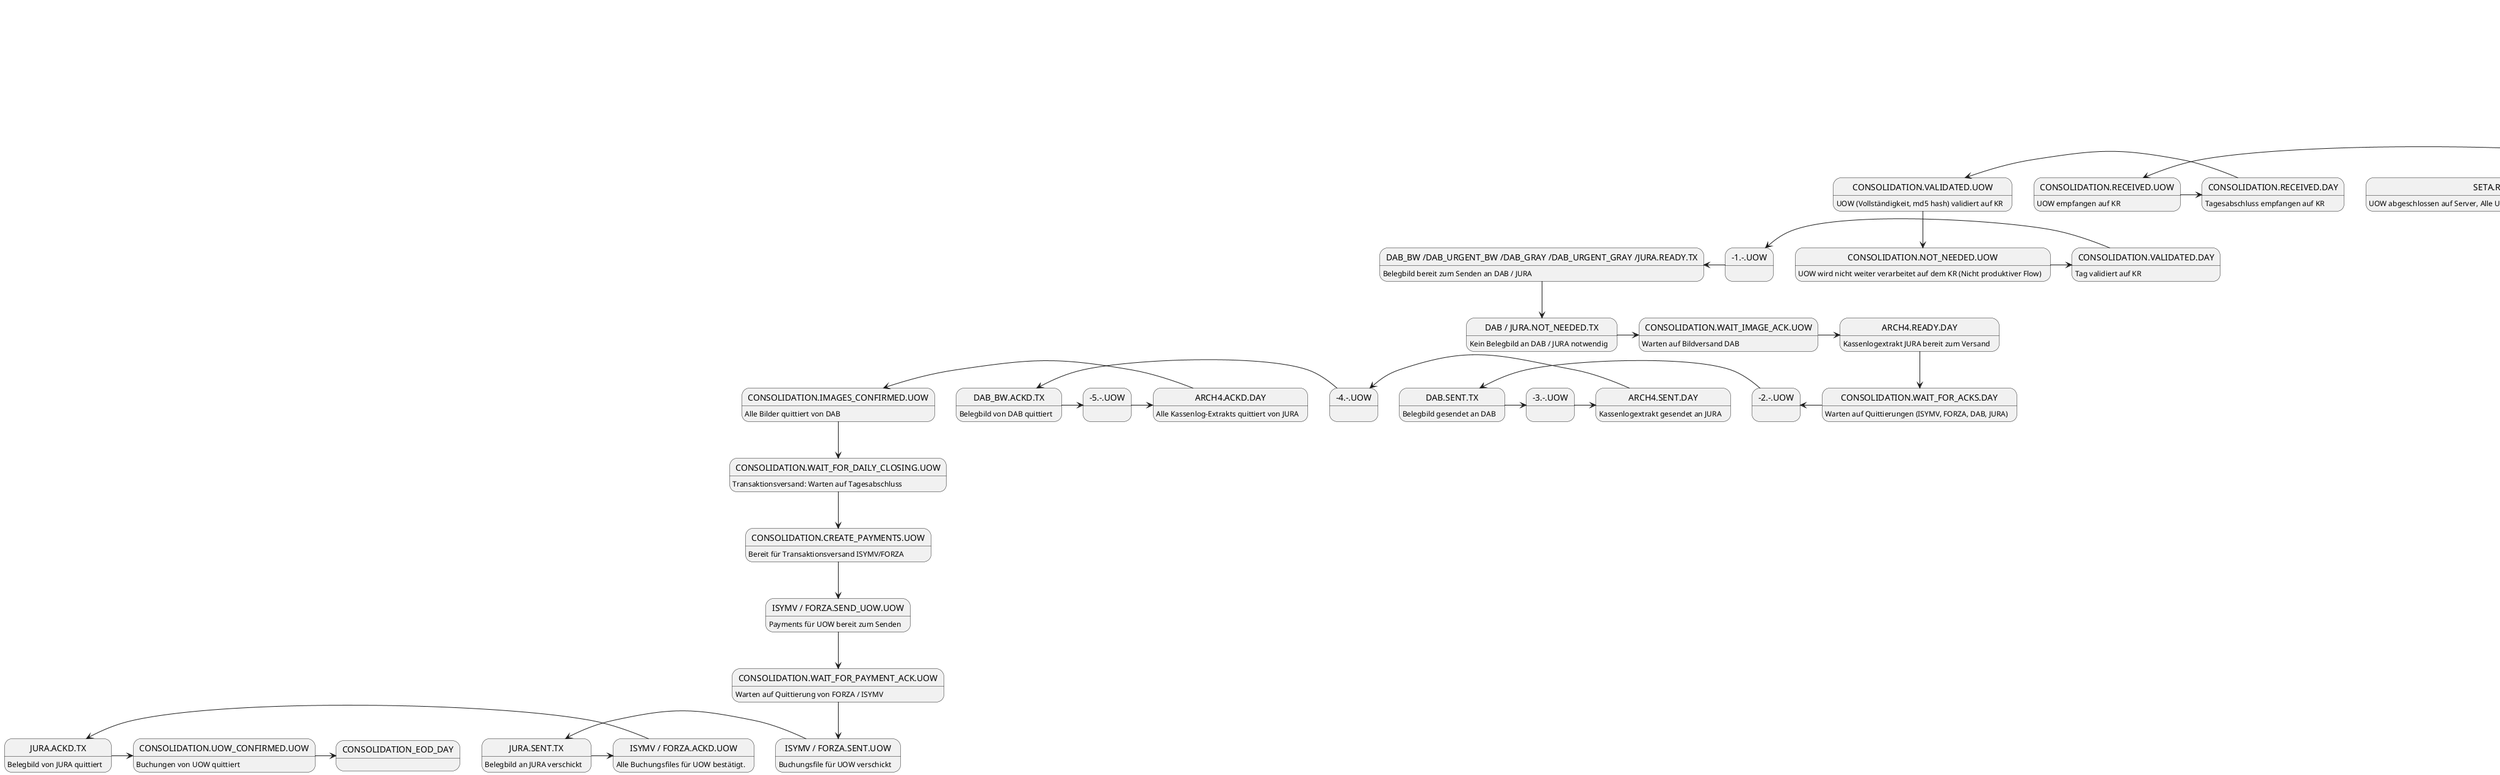 @startuml
PROCESS_STATUS_DAY_UOW_TX -right-> SETA_OPENED_DAY
PROCESS_STATUS_DAY_UOW_TX : Bedeutung
state "PROCESS.STATUS.DAY / UOW / TX" as PROCESS_STATUS_DAY_UOW_TX
SETA_OPENED_DAY -left-> CETA_OPENED_UOW
SETA_OPENED_DAY : Tag eröffnet auf Server
state "SETA.OPENED.DAY" as SETA_OPENED_DAY
CETA_OPENED_UOW -down-> CETA_CLOSED_UOW
CETA_OPENED_UOW : UOW eröffnet auf Client
state "CETA.OPENED.UOW" as CETA_OPENED_UOW
CETA_CLOSED_UOW -down-> SETA_NABA_UOW
CETA_CLOSED_UOW : UOW abgeschlossen auf Client (Stapelabschluss, Ende Programm)
state "CETA.CLOSED.UOW" as CETA_CLOSED_UOW
SETA_NABA_UOW -right-> SETA_NABA_DAY
SETA_NABA_UOW : UOW abgeschlossen auf Server, NABA ausstehend
state "SETA.NABA.UOW" as SETA_NABA_UOW
SETA_NABA_DAY -left-> SETA_READY_UOW
SETA_NABA_DAY : Tag abgeschlossen auf Server, NABA ausstehend
state "SETA.NABA.DAY" as SETA_NABA_DAY
SETA_READY_UOW -right-> SETA_READY_DAY
SETA_READY_UOW : UOW abgeschlossen auf Server, Alle UOW-Daten bereit, werden gesendet an KR
state "SETA.READY.UOW" as SETA_READY_UOW
SETA_READY_DAY -left-> CONSOLIDATION_RECEIVED_UOW
SETA_READY_DAY : Tag abgeschlossen auf Server, bereit auf KR
state "SETA.READY.DAY" as SETA_READY_DAY
CONSOLIDATION_RECEIVED_UOW -right-> CONSOLIDATION_RECEIVED_DAY
CONSOLIDATION_RECEIVED_UOW : UOW empfangen auf KR
state "CONSOLIDATION.RECEIVED.UOW" as CONSOLIDATION_RECEIVED_UOW
CONSOLIDATION_RECEIVED_DAY -left-> CONSOLIDATION_VALIDATED_UOW
CONSOLIDATION_RECEIVED_DAY : Tagesabschluss empfangen auf KR
state "CONSOLIDATION.RECEIVED.DAY" as CONSOLIDATION_RECEIVED_DAY
CONSOLIDATION_VALIDATED_UOW -down-> CONSOLIDATION_NOT_NEEDED_UOW
CONSOLIDATION_VALIDATED_UOW : UOW (Vollständigkeit, md5 hash) validiert auf KR
state "CONSOLIDATION.VALIDATED.UOW" as CONSOLIDATION_VALIDATED_UOW
CONSOLIDATION_NOT_NEEDED_UOW -right-> CONSOLIDATION_VALIDATED_DAY
CONSOLIDATION_NOT_NEEDED_UOW : UOW wird nicht weiter verarbeitet auf dem KR (Nicht produktiver Flow)
state "CONSOLIDATION.NOT_NEEDED.UOW" as CONSOLIDATION_NOT_NEEDED_UOW
CONSOLIDATION_VALIDATED_DAY -left-> _1_UOW
CONSOLIDATION_VALIDATED_DAY : Tag validiert auf KR
state "CONSOLIDATION.VALIDATED.DAY" as CONSOLIDATION_VALIDATED_DAY
_1_UOW -left-> DAB_BW_DAB_URGENT_BW_DAB_GRAY_DAB_URGENT_GRAY_JURA_READY_TX
_1_UOW : 
state "-1.-.UOW" as _1_UOW
DAB_BW_DAB_URGENT_BW_DAB_GRAY_DAB_URGENT_GRAY_JURA_READY_TX -down-> DAB_JURA_NOT_NEEDED_TX
DAB_BW_DAB_URGENT_BW_DAB_GRAY_DAB_URGENT_GRAY_JURA_READY_TX : Belegbild bereit zum Senden an DAB / JURA
state "DAB_BW /DAB_URGENT_BW /DAB_GRAY /DAB_URGENT_GRAY /JURA.READY.TX" as DAB_BW_DAB_URGENT_BW_DAB_GRAY_DAB_URGENT_GRAY_JURA_READY_TX
DAB_JURA_NOT_NEEDED_TX -right-> CONSOLIDATION_WAIT_IMAGE_ACK_UOW
DAB_JURA_NOT_NEEDED_TX : Kein Belegbild an DAB / JURA notwendig
state "DAB / JURA.NOT_NEEDED.TX" as DAB_JURA_NOT_NEEDED_TX
CONSOLIDATION_WAIT_IMAGE_ACK_UOW -right-> ARCH4_READY_DAY
CONSOLIDATION_WAIT_IMAGE_ACK_UOW : Warten auf Bildversand DAB
state "CONSOLIDATION.WAIT_IMAGE_ACK.UOW" as CONSOLIDATION_WAIT_IMAGE_ACK_UOW
ARCH4_READY_DAY -down-> CONSOLIDATION_WAIT_FOR_ACKS_DAY
ARCH4_READY_DAY : Kassenlogextrakt JURA bereit zum Versand
state "ARCH4.READY.DAY" as ARCH4_READY_DAY
CONSOLIDATION_WAIT_FOR_ACKS_DAY -left-> _2_UOW
CONSOLIDATION_WAIT_FOR_ACKS_DAY : Warten auf Quittierungen (ISYMV, FORZA, DAB, JURA)
state "CONSOLIDATION.WAIT_FOR_ACKS.DAY" as CONSOLIDATION_WAIT_FOR_ACKS_DAY
_2_UOW -left-> DAB_SENT_TX
_2_UOW : 
state "-2.-.UOW" as _2_UOW
DAB_SENT_TX -right-> _3_UOW
DAB_SENT_TX : Belegbild gesendet an DAB
state "DAB.SENT.TX" as DAB_SENT_TX
_3_UOW -right-> ARCH4_SENT_DAY
_3_UOW : 
state "-3.-.UOW" as _3_UOW
ARCH4_SENT_DAY -left-> _4_UOW
ARCH4_SENT_DAY : Kassenlogextrakt gesendet an JURA
state "ARCH4.SENT.DAY" as ARCH4_SENT_DAY
_4_UOW -left-> DAB_BW_ACKD_TX
_4_UOW : 
state "-4.-.UOW" as _4_UOW
DAB_BW_ACKD_TX -right-> _5_UOW
DAB_BW_ACKD_TX : Belegbild von DAB quittiert
state "DAB_BW.ACKD.TX" as DAB_BW_ACKD_TX
_5_UOW -right-> ARCH4_ACKD_DAY
_5_UOW : 
state "-5.-.UOW" as _5_UOW
ARCH4_ACKD_DAY -left-> CONSOLIDATION_IMAGES_CONFIRMED_UOW
ARCH4_ACKD_DAY : Alle Kassenlog-Extrakts quittiert von JURA
state "ARCH4.ACKD.DAY" as ARCH4_ACKD_DAY
CONSOLIDATION_IMAGES_CONFIRMED_UOW -down-> CONSOLIDATION_WAIT_FOR_DAILY_CLOSING_UOW
CONSOLIDATION_IMAGES_CONFIRMED_UOW : Alle Bilder quittiert von DAB
state "CONSOLIDATION.IMAGES_CONFIRMED.UOW" as CONSOLIDATION_IMAGES_CONFIRMED_UOW
CONSOLIDATION_WAIT_FOR_DAILY_CLOSING_UOW -down-> CONSOLIDATION_CREATE_PAYMENTS_UOW
CONSOLIDATION_WAIT_FOR_DAILY_CLOSING_UOW : Transaktionsversand: Warten auf Tagesabschluss
state "CONSOLIDATION.WAIT_FOR_DAILY_CLOSING.UOW" as CONSOLIDATION_WAIT_FOR_DAILY_CLOSING_UOW
CONSOLIDATION_CREATE_PAYMENTS_UOW -down-> ISYMV_FORZA_SEND_UOW_UOW
CONSOLIDATION_CREATE_PAYMENTS_UOW : Bereit für Transaktionsversand ISYMV/FORZA
state "CONSOLIDATION.CREATE_PAYMENTS.UOW" as CONSOLIDATION_CREATE_PAYMENTS_UOW
ISYMV_FORZA_SEND_UOW_UOW -down-> CONSOLIDATION_WAIT_FOR_PAYMENT_ACK_UOW
ISYMV_FORZA_SEND_UOW_UOW : Payments für UOW bereit zum Senden
state "ISYMV / FORZA.SEND_UOW.UOW" as ISYMV_FORZA_SEND_UOW_UOW
CONSOLIDATION_WAIT_FOR_PAYMENT_ACK_UOW -down-> ISYMV_FORZA_SENT_UOW
CONSOLIDATION_WAIT_FOR_PAYMENT_ACK_UOW : Warten auf Quittierung von FORZA / ISYMV
state "CONSOLIDATION.WAIT_FOR_PAYMENT_ACK.UOW" as CONSOLIDATION_WAIT_FOR_PAYMENT_ACK_UOW
ISYMV_FORZA_SENT_UOW -left-> JURA_SENT_TX
ISYMV_FORZA_SENT_UOW : Buchungsfile für UOW verschickt
state "ISYMV / FORZA.SENT.UOW" as ISYMV_FORZA_SENT_UOW
JURA_SENT_TX -right-> ISYMV_FORZA_ACKD_UOW
JURA_SENT_TX : Belegbild an JURA verschickt
state "JURA.SENT.TX" as JURA_SENT_TX
ISYMV_FORZA_ACKD_UOW -left-> JURA_ACKD_TX
ISYMV_FORZA_ACKD_UOW : Alle Buchungsfiles für UOW bestätigt.
state "ISYMV / FORZA.ACKD.UOW" as ISYMV_FORZA_ACKD_UOW
JURA_ACKD_TX -right-> CONSOLIDATION_UOW_CONFIRMED_UOW
JURA_ACKD_TX : Belegbild von JURA quittiert
state "JURA.ACKD.TX" as JURA_ACKD_TX
CONSOLIDATION_UOW_CONFIRMED_UOW -right-> CONSOLIDATION_EOD_DAY
CONSOLIDATION_UOW_CONFIRMED_UOW : Buchungen von UOW quittiert
state "CONSOLIDATION.UOW_CONFIRMED.UOW" as CONSOLIDATION_UOW_CONFIRMED_UOW
@enduml
